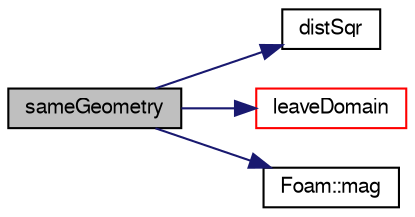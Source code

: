 digraph "sameGeometry"
{
  bgcolor="transparent";
  edge [fontname="FreeSans",fontsize="10",labelfontname="FreeSans",labelfontsize="10"];
  node [fontname="FreeSans",fontsize="10",shape=record];
  rankdir="LR";
  Node80 [label="sameGeometry",height=0.2,width=0.4,color="black", fillcolor="grey75", style="filled", fontcolor="black"];
  Node80 -> Node81 [color="midnightblue",fontsize="10",style="solid",fontname="FreeSans"];
  Node81 [label="distSqr",height=0.2,width=0.4,color="black",URL="$a24850.html#a39ae6410ed72159d687474cf6b1c4df0"];
  Node80 -> Node82 [color="midnightblue",fontsize="10",style="solid",fontname="FreeSans"];
  Node82 [label="leaveDomain",height=0.2,width=0.4,color="red",URL="$a24850.html#abca1a09f7512f3e437e9dad338f17f12",tooltip="Convert origin to relative vector to leaving point. "];
  Node80 -> Node131 [color="midnightblue",fontsize="10",style="solid",fontname="FreeSans"];
  Node131 [label="Foam::mag",height=0.2,width=0.4,color="black",URL="$a21124.html#a929da2a3fdcf3dacbbe0487d3a330dae"];
}
